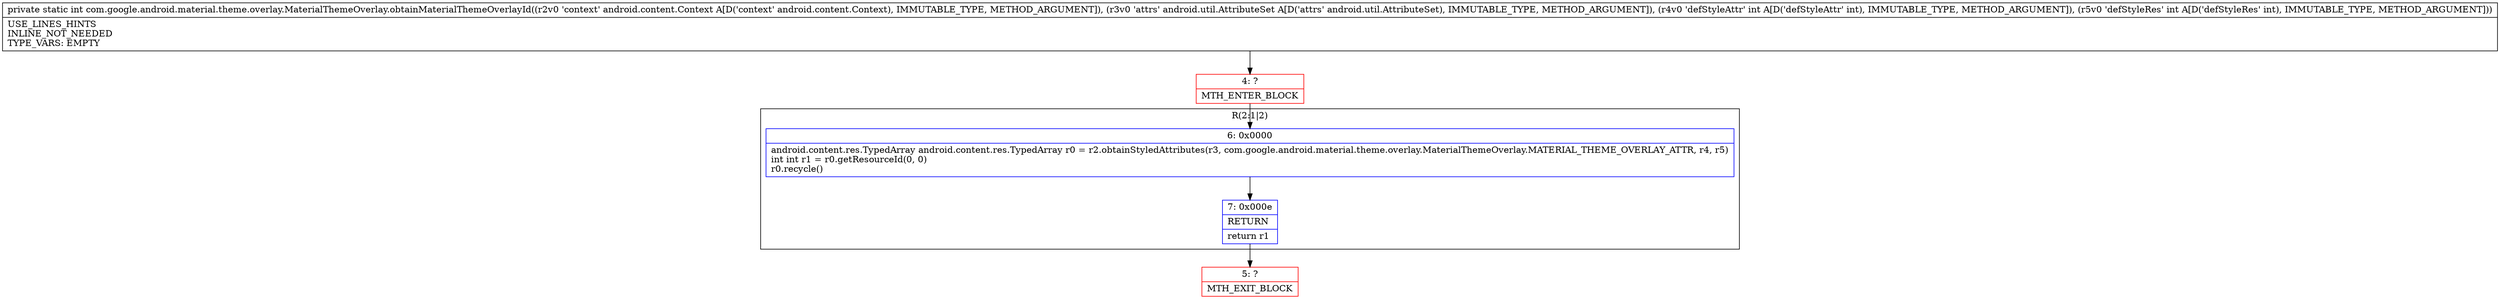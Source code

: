 digraph "CFG forcom.google.android.material.theme.overlay.MaterialThemeOverlay.obtainMaterialThemeOverlayId(Landroid\/content\/Context;Landroid\/util\/AttributeSet;II)I" {
subgraph cluster_Region_312671682 {
label = "R(2:1|2)";
node [shape=record,color=blue];
Node_6 [shape=record,label="{6\:\ 0x0000|android.content.res.TypedArray android.content.res.TypedArray r0 = r2.obtainStyledAttributes(r3, com.google.android.material.theme.overlay.MaterialThemeOverlay.MATERIAL_THEME_OVERLAY_ATTR, r4, r5)\lint int r1 = r0.getResourceId(0, 0)\lr0.recycle()\l}"];
Node_7 [shape=record,label="{7\:\ 0x000e|RETURN\l|return r1\l}"];
}
Node_4 [shape=record,color=red,label="{4\:\ ?|MTH_ENTER_BLOCK\l}"];
Node_5 [shape=record,color=red,label="{5\:\ ?|MTH_EXIT_BLOCK\l}"];
MethodNode[shape=record,label="{private static int com.google.android.material.theme.overlay.MaterialThemeOverlay.obtainMaterialThemeOverlayId((r2v0 'context' android.content.Context A[D('context' android.content.Context), IMMUTABLE_TYPE, METHOD_ARGUMENT]), (r3v0 'attrs' android.util.AttributeSet A[D('attrs' android.util.AttributeSet), IMMUTABLE_TYPE, METHOD_ARGUMENT]), (r4v0 'defStyleAttr' int A[D('defStyleAttr' int), IMMUTABLE_TYPE, METHOD_ARGUMENT]), (r5v0 'defStyleRes' int A[D('defStyleRes' int), IMMUTABLE_TYPE, METHOD_ARGUMENT]))  | USE_LINES_HINTS\lINLINE_NOT_NEEDED\lTYPE_VARS: EMPTY\l}"];
MethodNode -> Node_4;Node_6 -> Node_7;
Node_7 -> Node_5;
Node_4 -> Node_6;
}

